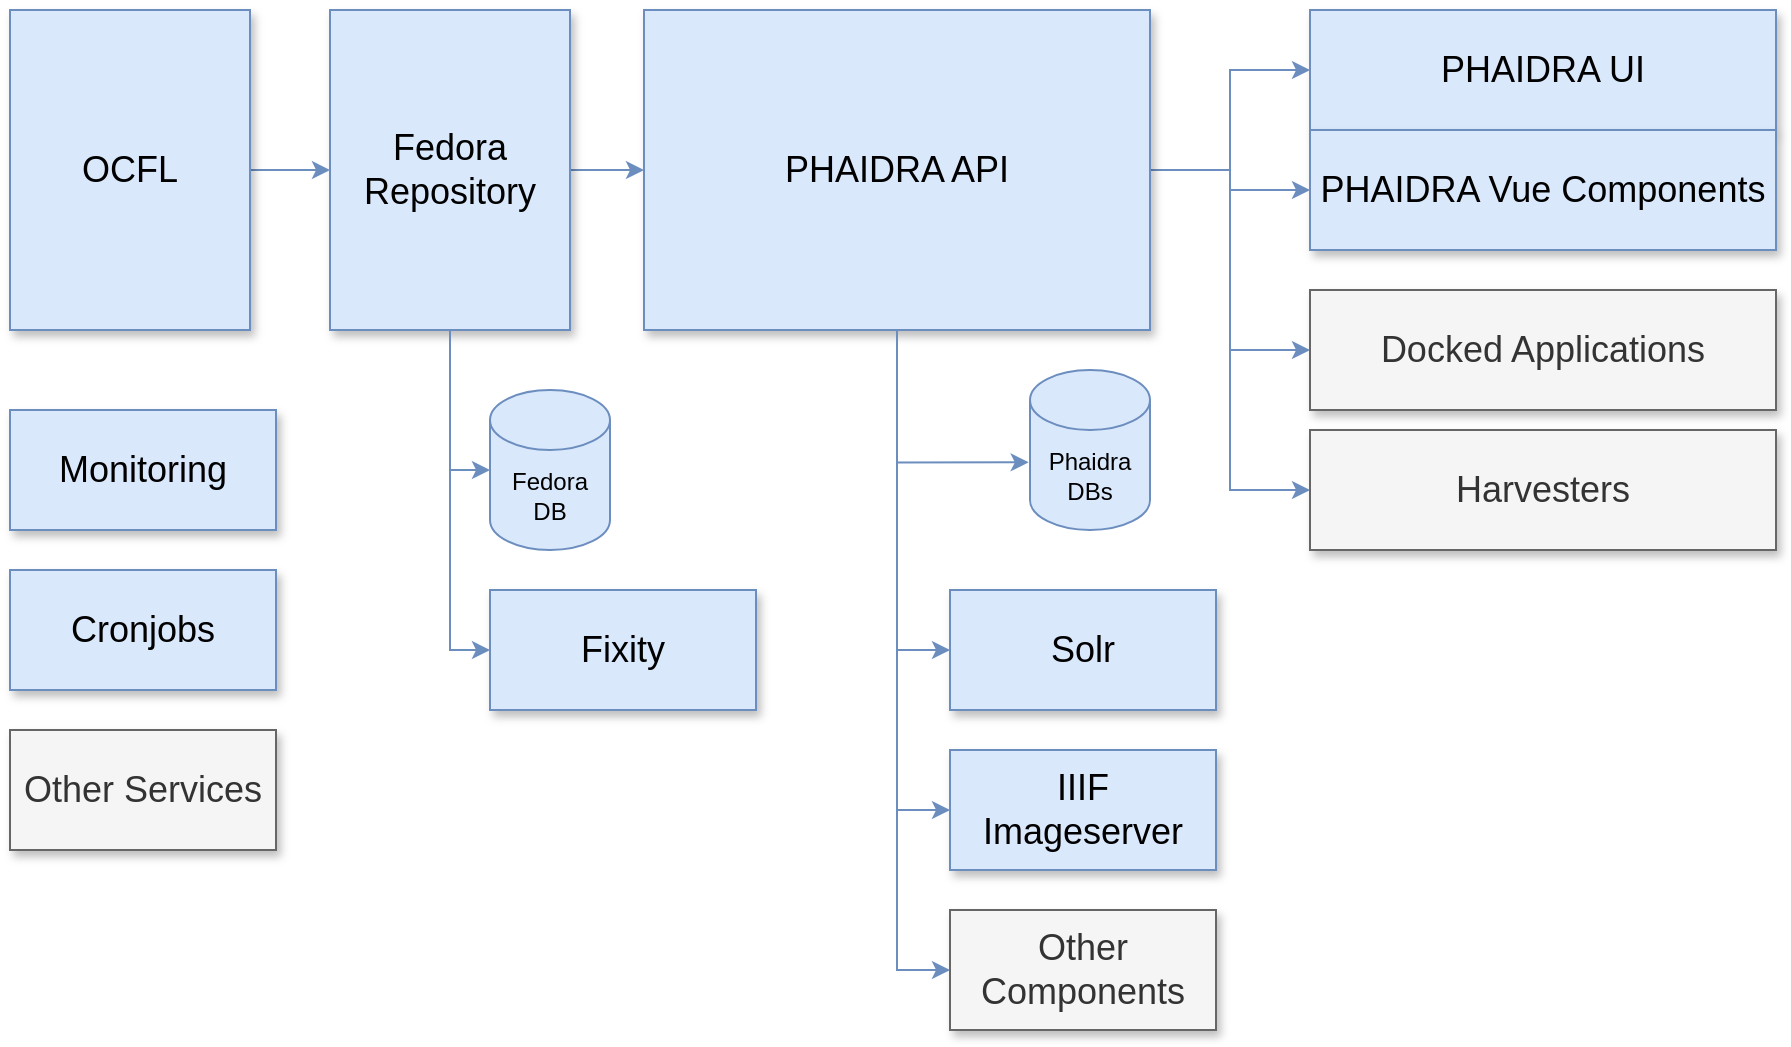 <mxfile version="23.1.2" type="github">
  <diagram name="Page-1" id="90a13364-a465-7bf4-72fc-28e22215d7a0">
    <mxGraphModel dx="1137" dy="733" grid="1" gridSize="10" guides="1" tooltips="1" connect="1" arrows="1" fold="1" page="1" pageScale="1.5" pageWidth="1169" pageHeight="826" background="none" math="0" shadow="0">
      <root>
        <mxCell id="0" style=";html=1;" />
        <mxCell id="1" style=";html=1;" parent="0" />
        <mxCell id="E_o0MLlyK3zpq6_qdfnP-8" style="edgeStyle=orthogonalEdgeStyle;rounded=0;orthogonalLoop=1;jettySize=auto;html=1;entryX=0;entryY=0.5;entryDx=0;entryDy=0;fillColor=#dae8fc;strokeColor=#6c8ebf;" edge="1" parent="1" source="3a17f1ce550125da-2" target="3a17f1ce550125da-5">
          <mxGeometry relative="1" as="geometry" />
        </mxCell>
        <mxCell id="E_o0MLlyK3zpq6_qdfnP-9" style="edgeStyle=orthogonalEdgeStyle;rounded=0;orthogonalLoop=1;jettySize=auto;html=1;entryX=0;entryY=0.5;entryDx=0;entryDy=0;fillColor=#dae8fc;strokeColor=#6c8ebf;" edge="1" parent="1" source="3a17f1ce550125da-2" target="3a17f1ce550125da-4">
          <mxGeometry relative="1" as="geometry" />
        </mxCell>
        <mxCell id="E_o0MLlyK3zpq6_qdfnP-10" style="edgeStyle=orthogonalEdgeStyle;rounded=0;orthogonalLoop=1;jettySize=auto;html=1;entryX=0;entryY=0.5;entryDx=0;entryDy=0;fillColor=#dae8fc;strokeColor=#6c8ebf;" edge="1" parent="1" source="3a17f1ce550125da-2" target="E_o0MLlyK3zpq6_qdfnP-7">
          <mxGeometry relative="1" as="geometry" />
        </mxCell>
        <mxCell id="E_o0MLlyK3zpq6_qdfnP-15" style="edgeStyle=orthogonalEdgeStyle;rounded=0;orthogonalLoop=1;jettySize=auto;html=1;entryX=0;entryY=0.5;entryDx=0;entryDy=0;fillColor=#dae8fc;strokeColor=#6c8ebf;" edge="1" parent="1" source="3a17f1ce550125da-2" target="E_o0MLlyK3zpq6_qdfnP-11">
          <mxGeometry relative="1" as="geometry" />
        </mxCell>
        <mxCell id="E_o0MLlyK3zpq6_qdfnP-16" style="edgeStyle=orthogonalEdgeStyle;rounded=0;orthogonalLoop=1;jettySize=auto;html=1;entryX=0;entryY=0.5;entryDx=0;entryDy=0;fillColor=#dae8fc;strokeColor=#6c8ebf;" edge="1" parent="1" source="3a17f1ce550125da-2" target="E_o0MLlyK3zpq6_qdfnP-12">
          <mxGeometry relative="1" as="geometry" />
        </mxCell>
        <mxCell id="E_o0MLlyK3zpq6_qdfnP-17" style="edgeStyle=orthogonalEdgeStyle;rounded=0;orthogonalLoop=1;jettySize=auto;html=1;entryX=0;entryY=0.5;entryDx=0;entryDy=0;fillColor=#dae8fc;strokeColor=#6c8ebf;" edge="1" parent="1" source="3a17f1ce550125da-2" target="E_o0MLlyK3zpq6_qdfnP-13">
          <mxGeometry relative="1" as="geometry" />
        </mxCell>
        <mxCell id="E_o0MLlyK3zpq6_qdfnP-29" style="edgeStyle=orthogonalEdgeStyle;rounded=0;orthogonalLoop=1;jettySize=auto;html=1;entryX=0;entryY=0.5;entryDx=0;entryDy=0;fillColor=#dae8fc;strokeColor=#6c8ebf;" edge="1" parent="1" source="3a17f1ce550125da-2" target="E_o0MLlyK3zpq6_qdfnP-28">
          <mxGeometry relative="1" as="geometry" />
        </mxCell>
        <mxCell id="3a17f1ce550125da-2" value="PHAIDRA API" style="whiteSpace=wrap;html=1;shadow=1;fontSize=18;fillColor=#dae8fc;strokeColor=#6c8ebf;" parent="1" vertex="1">
          <mxGeometry x="367" y="270" width="253" height="160" as="geometry" />
        </mxCell>
        <mxCell id="3a17f1ce550125da-4" value="PHAIDRA UI" style="whiteSpace=wrap;html=1;shadow=1;fontSize=18;fillColor=#dae8fc;strokeColor=#6c8ebf;" parent="1" vertex="1">
          <mxGeometry x="700" y="270" width="233" height="60" as="geometry" />
        </mxCell>
        <mxCell id="3a17f1ce550125da-5" value="PHAIDRA Vue Components" style="whiteSpace=wrap;html=1;shadow=1;fontSize=18;fillColor=#dae8fc;strokeColor=#6c8ebf;" parent="1" vertex="1">
          <mxGeometry x="700" y="330" width="233" height="60" as="geometry" />
        </mxCell>
        <mxCell id="3a17f1ce550125da-20" style="edgeStyle=elbowEdgeStyle;rounded=0;html=1;startArrow=none;startFill=0;jettySize=auto;orthogonalLoop=1;fontSize=18;elbow=vertical;fillColor=#dae8fc;strokeColor=#6c8ebf;" parent="1" source="3a17f1ce550125da-8" target="3a17f1ce550125da-2" edge="1">
          <mxGeometry relative="1" as="geometry">
            <Array as="points">
              <mxPoint x="320" y="350" />
              <mxPoint x="337" y="334" />
            </Array>
          </mxGeometry>
        </mxCell>
        <mxCell id="E_o0MLlyK3zpq6_qdfnP-31" style="edgeStyle=orthogonalEdgeStyle;rounded=0;orthogonalLoop=1;jettySize=auto;html=1;entryX=0;entryY=0.5;entryDx=0;entryDy=0;fillColor=#dae8fc;strokeColor=#6c8ebf;" edge="1" parent="1" source="3a17f1ce550125da-8" target="E_o0MLlyK3zpq6_qdfnP-26">
          <mxGeometry relative="1" as="geometry" />
        </mxCell>
        <mxCell id="3a17f1ce550125da-8" value="Fedora Repository" style="whiteSpace=wrap;html=1;shadow=1;fontSize=18;fillColor=#dae8fc;strokeColor=#6c8ebf;" parent="1" vertex="1">
          <mxGeometry x="210" y="270" width="120" height="160" as="geometry" />
        </mxCell>
        <mxCell id="E_o0MLlyK3zpq6_qdfnP-2" style="edgeStyle=orthogonalEdgeStyle;rounded=0;orthogonalLoop=1;jettySize=auto;html=1;entryX=0;entryY=0.5;entryDx=0;entryDy=0;fillColor=#dae8fc;strokeColor=#6c8ebf;" edge="1" parent="1" source="E_o0MLlyK3zpq6_qdfnP-1" target="3a17f1ce550125da-8">
          <mxGeometry relative="1" as="geometry" />
        </mxCell>
        <mxCell id="E_o0MLlyK3zpq6_qdfnP-1" value="OCFL" style="whiteSpace=wrap;html=1;shadow=1;fontSize=18;fillColor=#dae8fc;strokeColor=#6c8ebf;" vertex="1" parent="1">
          <mxGeometry x="50" y="270" width="120" height="160" as="geometry" />
        </mxCell>
        <mxCell id="E_o0MLlyK3zpq6_qdfnP-3" value="Fedora DB" style="shape=cylinder3;whiteSpace=wrap;html=1;boundedLbl=1;backgroundOutline=1;size=15;fillColor=#dae8fc;strokeColor=#6c8ebf;" vertex="1" parent="1">
          <mxGeometry x="290" y="460" width="60" height="80" as="geometry" />
        </mxCell>
        <mxCell id="E_o0MLlyK3zpq6_qdfnP-4" value="Phaidra DBs" style="shape=cylinder3;whiteSpace=wrap;html=1;boundedLbl=1;backgroundOutline=1;size=15;fillColor=#dae8fc;strokeColor=#6c8ebf;" vertex="1" parent="1">
          <mxGeometry x="560" y="450" width="60" height="80" as="geometry" />
        </mxCell>
        <mxCell id="E_o0MLlyK3zpq6_qdfnP-7" value="Docked Applications" style="whiteSpace=wrap;html=1;shadow=1;fontSize=18;fillColor=#f5f5f5;strokeColor=#666666;fontColor=#333333;" vertex="1" parent="1">
          <mxGeometry x="700" y="410" width="233" height="60" as="geometry" />
        </mxCell>
        <mxCell id="E_o0MLlyK3zpq6_qdfnP-11" value="Solr" style="whiteSpace=wrap;html=1;shadow=1;fontSize=18;fillColor=#dae8fc;strokeColor=#6c8ebf;" vertex="1" parent="1">
          <mxGeometry x="520" y="560" width="133" height="60" as="geometry" />
        </mxCell>
        <mxCell id="E_o0MLlyK3zpq6_qdfnP-12" value="IIIF Imageserver" style="whiteSpace=wrap;html=1;shadow=1;fontSize=18;fillColor=#dae8fc;strokeColor=#6c8ebf;" vertex="1" parent="1">
          <mxGeometry x="520" y="640" width="133" height="60" as="geometry" />
        </mxCell>
        <mxCell id="E_o0MLlyK3zpq6_qdfnP-13" value="Other Components" style="whiteSpace=wrap;html=1;shadow=1;fontSize=18;fillColor=#f5f5f5;strokeColor=#666666;fontColor=#333333;" vertex="1" parent="1">
          <mxGeometry x="520" y="720" width="133" height="60" as="geometry" />
        </mxCell>
        <mxCell id="E_o0MLlyK3zpq6_qdfnP-18" style="edgeStyle=orthogonalEdgeStyle;rounded=0;orthogonalLoop=1;jettySize=auto;html=1;entryX=-0.011;entryY=0.577;entryDx=0;entryDy=0;entryPerimeter=0;fillColor=#dae8fc;strokeColor=#6c8ebf;" edge="1" parent="1" source="3a17f1ce550125da-2" target="E_o0MLlyK3zpq6_qdfnP-4">
          <mxGeometry relative="1" as="geometry" />
        </mxCell>
        <mxCell id="E_o0MLlyK3zpq6_qdfnP-19" style="edgeStyle=orthogonalEdgeStyle;rounded=0;orthogonalLoop=1;jettySize=auto;html=1;entryX=0;entryY=0.5;entryDx=0;entryDy=0;entryPerimeter=0;fillColor=#dae8fc;strokeColor=#6c8ebf;" edge="1" parent="1" source="3a17f1ce550125da-8" target="E_o0MLlyK3zpq6_qdfnP-3">
          <mxGeometry relative="1" as="geometry" />
        </mxCell>
        <mxCell id="E_o0MLlyK3zpq6_qdfnP-24" value="Monitoring" style="whiteSpace=wrap;html=1;shadow=1;fontSize=18;fillColor=#dae8fc;strokeColor=#6c8ebf;" vertex="1" parent="1">
          <mxGeometry x="50" y="470" width="133" height="60" as="geometry" />
        </mxCell>
        <mxCell id="E_o0MLlyK3zpq6_qdfnP-25" value="Cronjobs" style="whiteSpace=wrap;html=1;shadow=1;fontSize=18;fillColor=#dae8fc;strokeColor=#6c8ebf;" vertex="1" parent="1">
          <mxGeometry x="50" y="550" width="133" height="60" as="geometry" />
        </mxCell>
        <mxCell id="E_o0MLlyK3zpq6_qdfnP-26" value="Fixity" style="whiteSpace=wrap;html=1;shadow=1;fontSize=18;fillColor=#dae8fc;strokeColor=#6c8ebf;" vertex="1" parent="1">
          <mxGeometry x="290" y="560" width="133" height="60" as="geometry" />
        </mxCell>
        <mxCell id="E_o0MLlyK3zpq6_qdfnP-28" value="Harvesters" style="whiteSpace=wrap;html=1;shadow=1;fontSize=18;fillColor=#f5f5f5;strokeColor=#666666;fontColor=#333333;" vertex="1" parent="1">
          <mxGeometry x="700" y="480" width="233" height="60" as="geometry" />
        </mxCell>
        <mxCell id="E_o0MLlyK3zpq6_qdfnP-32" value="Other Services" style="whiteSpace=wrap;html=1;shadow=1;fontSize=18;fillColor=#f5f5f5;strokeColor=#666666;fontColor=#333333;" vertex="1" parent="1">
          <mxGeometry x="50" y="630" width="133" height="60" as="geometry" />
        </mxCell>
      </root>
    </mxGraphModel>
  </diagram>
</mxfile>
